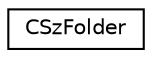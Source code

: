 digraph "Graphical Class Hierarchy"
{
 // LATEX_PDF_SIZE
  edge [fontname="Helvetica",fontsize="10",labelfontname="Helvetica",labelfontsize="10"];
  node [fontname="Helvetica",fontsize="10",shape=record];
  rankdir="LR";
  Node0 [label="CSzFolder",height=0.2,width=0.4,color="black", fillcolor="white", style="filled",URL="$struct_c_sz_folder.html",tooltip=" "];
}
